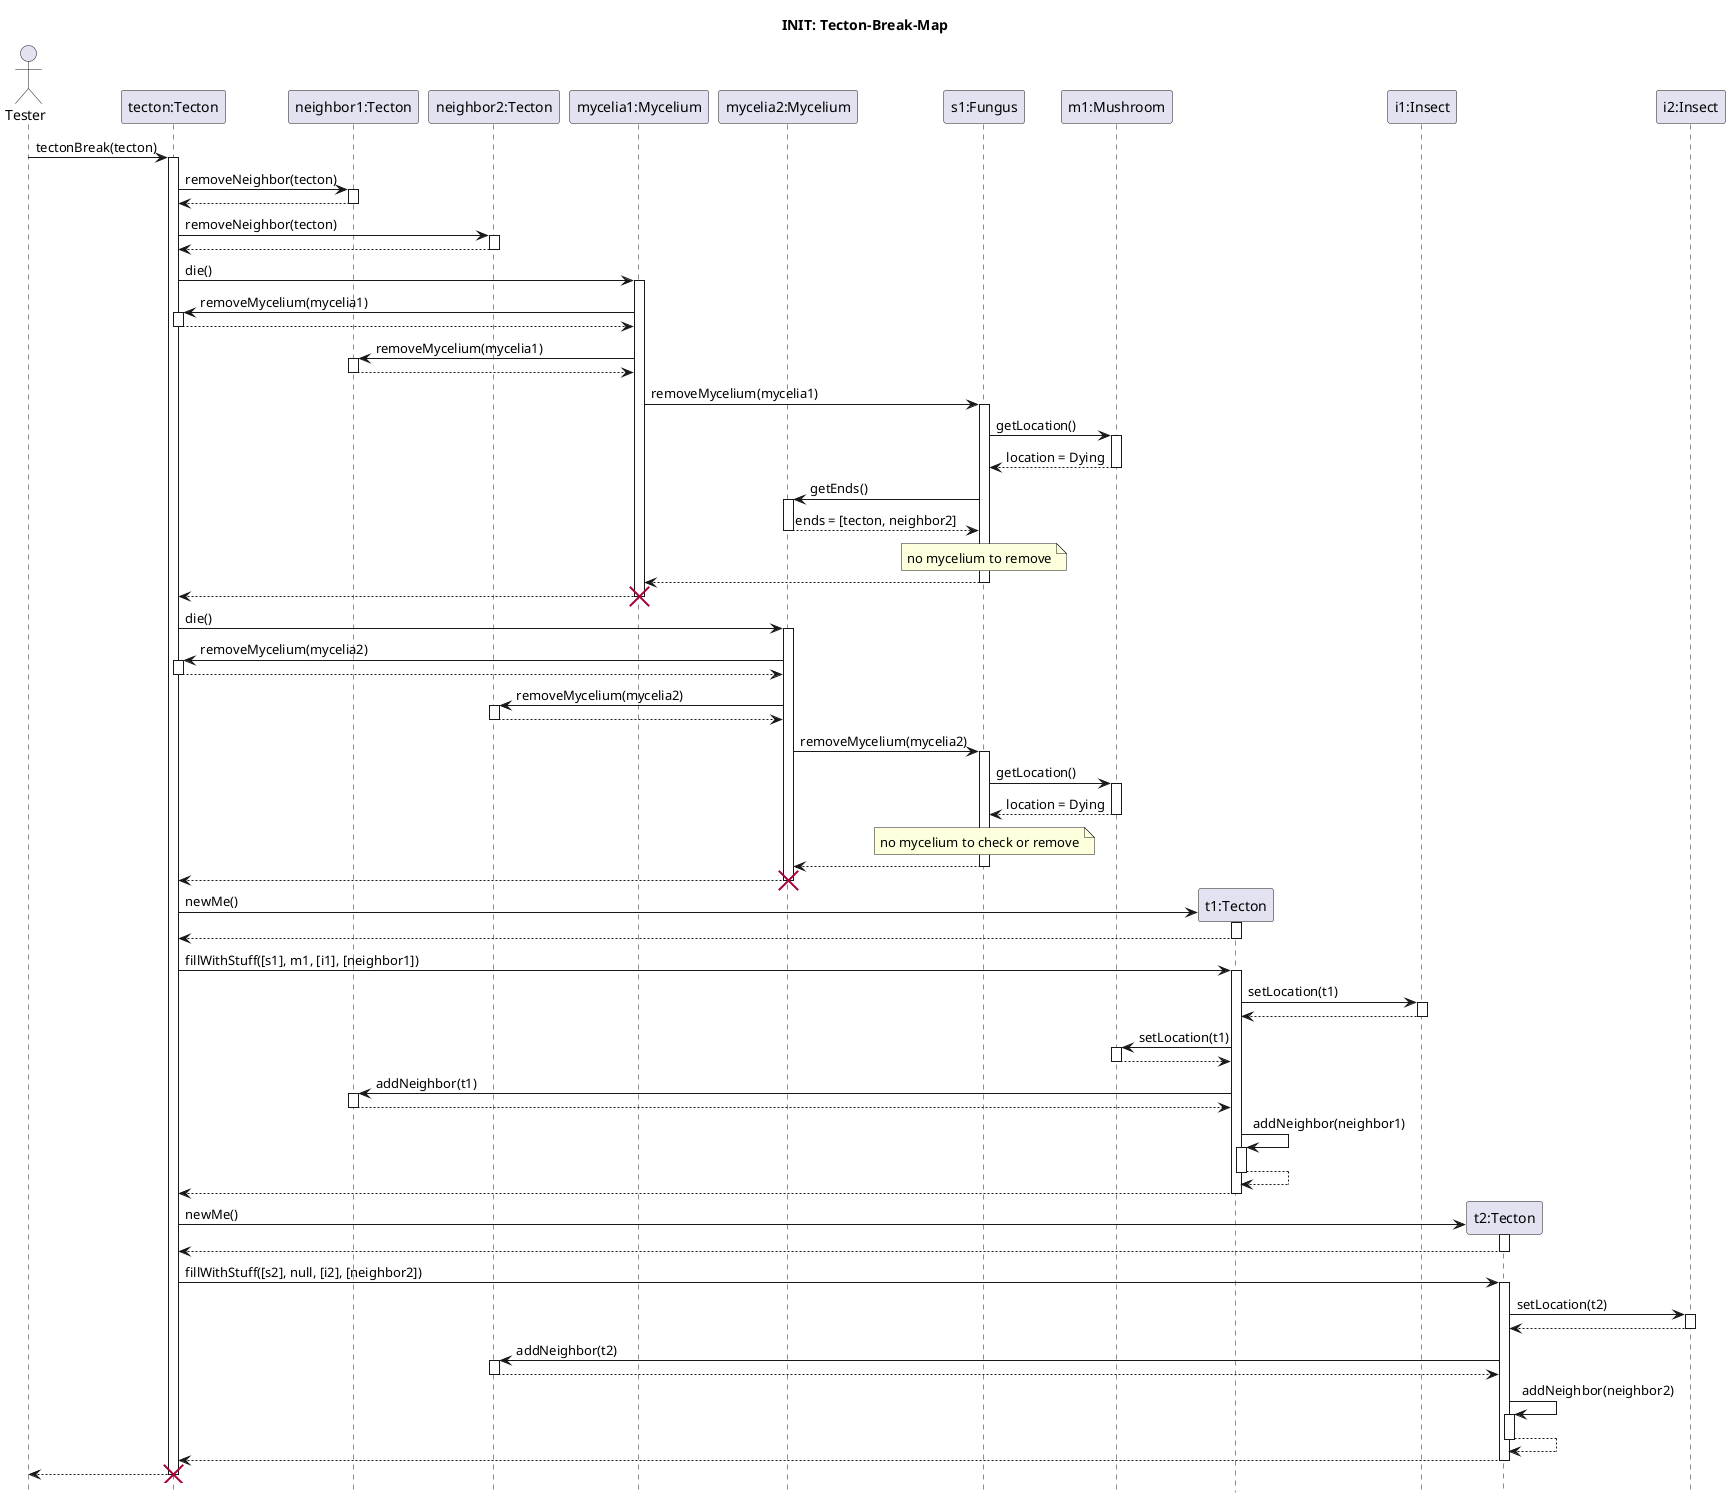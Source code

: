 @startuml Tecton/tecton-break-seq
hide footbox

title INIT: Tecton-Break-Map

actor Tester
participant "tecton:Tecton" as Dying
participant "neighbor1:Tecton" as neighbor1
participant "neighbor2:Tecton" as neighbor2
participant "mycelia1:Mycelium" as mycelia1
participant "mycelia2:Mycelium" as mycelia2

participant "s1:Fungus" as s1

Tester -> Dying : tectonBreak(tecton)
activate Dying

    participant "m1:Mushroom" as mushroom
    Dying -> neighbor1 : removeNeighbor(tecton)
    activate neighbor1
    return

    Dying -> neighbor2 : removeNeighbor(tecton)
    activate neighbor2
    return

            Dying -> mycelia1 : die()

                activate mycelia1
                mycelia1 -> Dying : removeMycelium(mycelia1)
                activate Dying
                return
                mycelia1 -> neighbor1 : removeMycelium(mycelia1)
                activate neighbor1
                return
                mycelia1 -> s1 : removeMycelium(mycelia1)
                activate s1
                s1 -> mushroom : getLocation()
                activate mushroom
                return location = Dying
                s1 -> mycelia2 : getEnds()
                activate mycelia2
                return ends = [tecton, neighbor2]

                note over s1 : no mycelium to remove
                return

            return
            destroy mycelia1

            Dying -> mycelia2 : die()
            activate mycelia2
                mycelia2 -> Dying : removeMycelium(mycelia2)
                activate Dying
                return
                mycelia2 -> neighbor2 : removeMycelium(mycelia2)
                activate neighbor2
                return
                mycelia2 -> s1 : removeMycelium(mycelia2)
                activate s1
                s1 -> mushroom : getLocation()
                activate mushroom
                return location = Dying

                note over s1 : no mycelium to check or remove
                return
            return
            destroy mycelia2



    create "t1:Tecton" as New1
    Dying -> New1 : newMe()
    activate New1
    return
    Dying -> New1 : fillWithStuff([s1], m1, [i1], [neighbor1])
    activate New1

            participant "i1:Insect" as insect1

            New1 -> insect1 : setLocation(t1)
            activate insect1
            return

            New1 -> mushroom : setLocation(t1)
            activate mushroom
            return

            New1 -> neighbor1 : addNeighbor(t1)
            activate neighbor1
            return

            New1 -> New1 : addNeighbor(neighbor1)
            activate New1
            return

    return

    create "t2:Tecton" as New2
    Dying -> New2 : newMe()
    activate New2
    return

    Dying -> New2 : fillWithStuff([s2], null, [i2], [neighbor2])
    activate New2

            participant "i2:Insect" as insect2

            New2 -> insect2 : setLocation(t2)
            activate insect2
            return

            New2 -> neighbor2 : addNeighbor(t2)
            activate neighbor2
            return

            New2 -> New2 : addNeighbor(neighbor2)
            activate New2
            return

    return

return
destroy Dying

@enduml